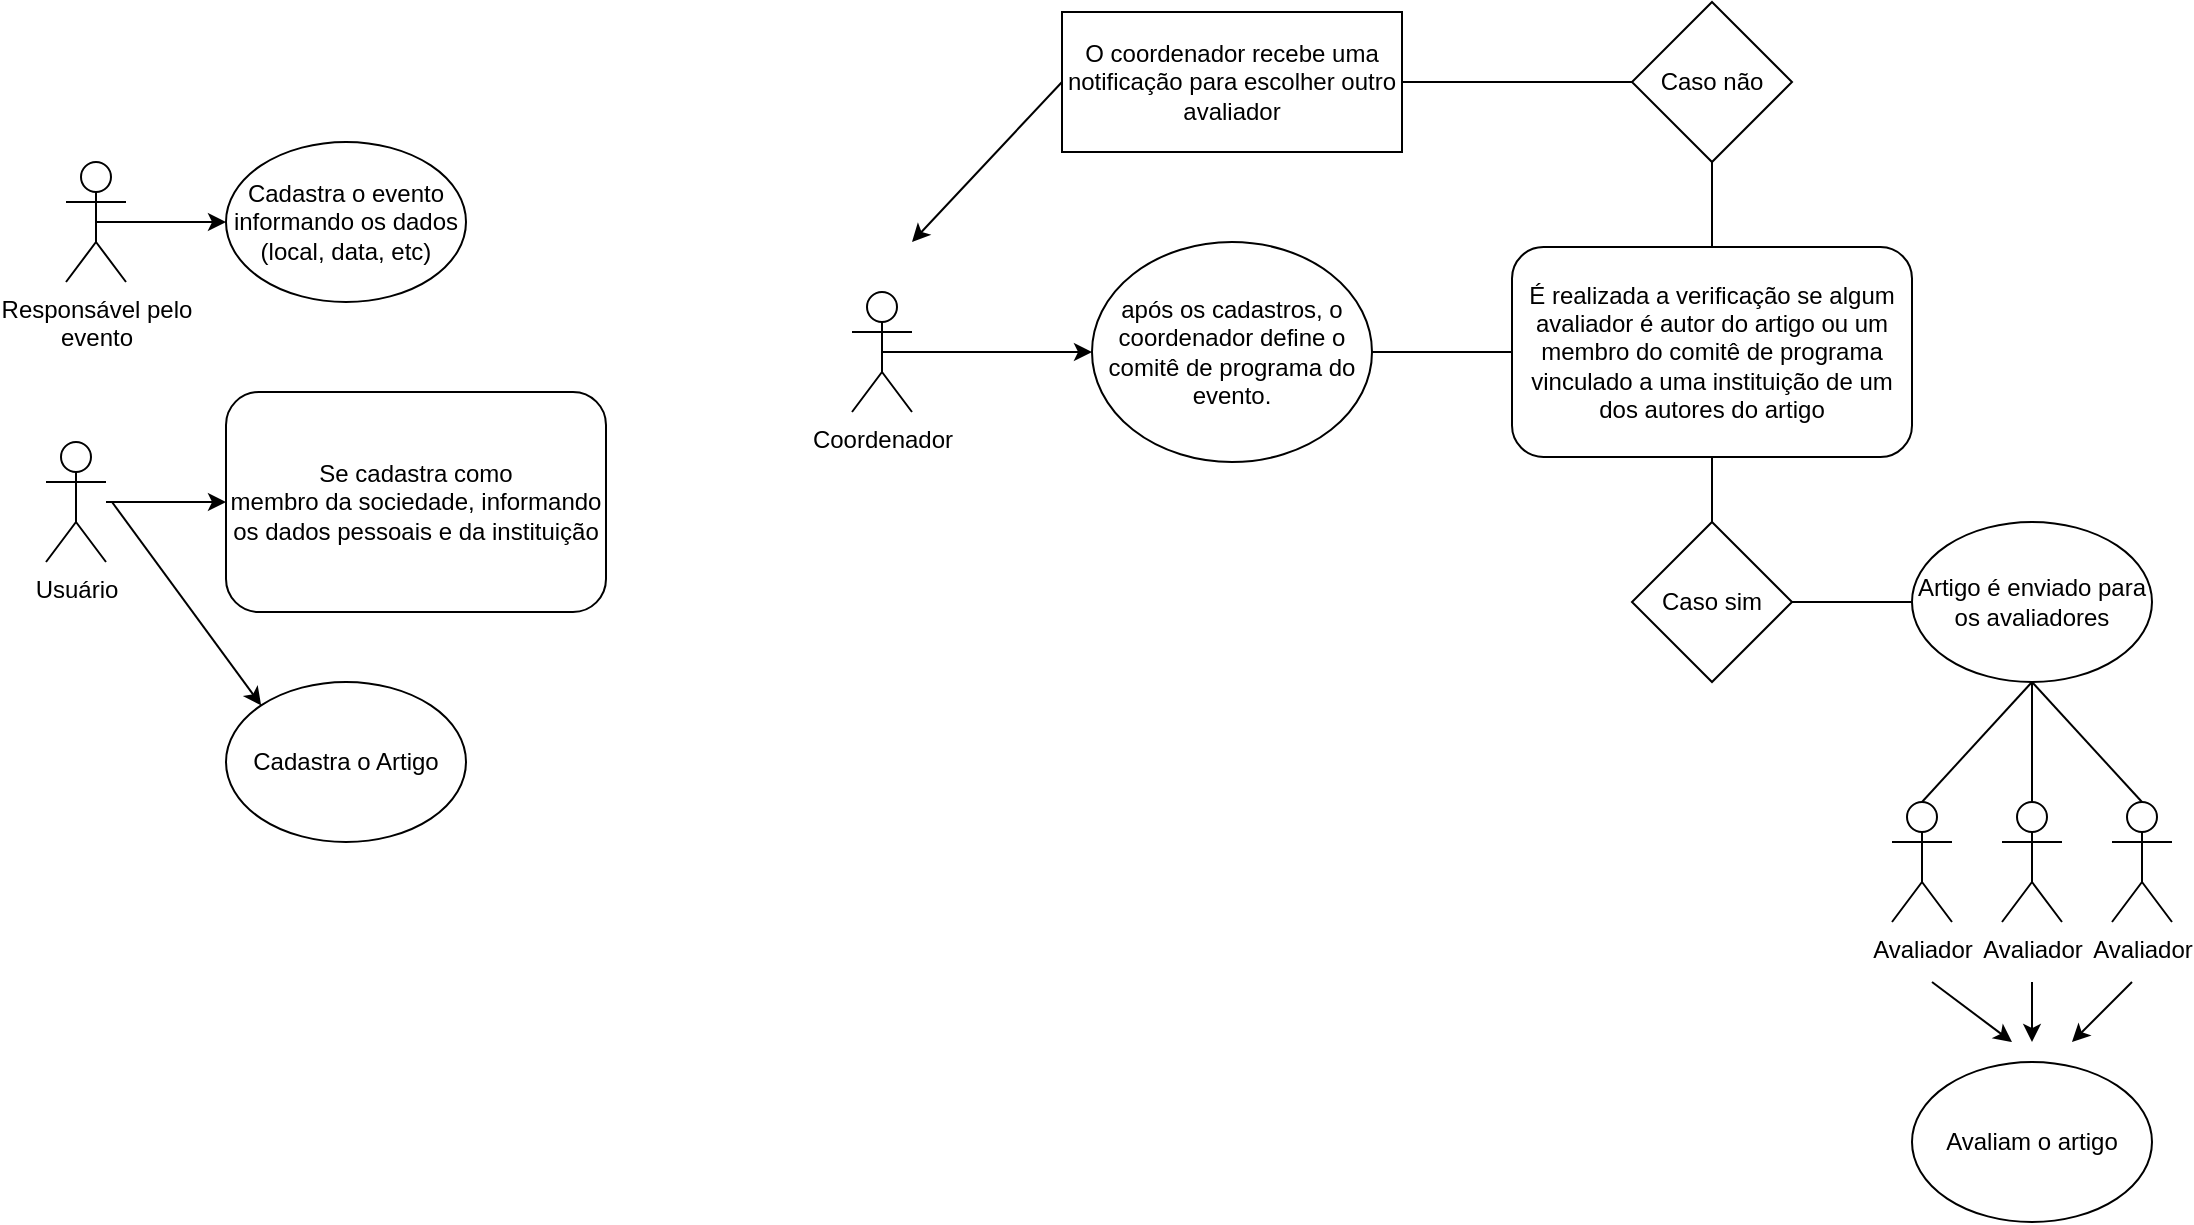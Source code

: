 <mxfile version="19.0.3" type="github">
  <diagram id="jAwHWV7zoyLVhlkX6k6m" name="Page-1">
    <mxGraphModel dx="2249" dy="762" grid="1" gridSize="10" guides="1" tooltips="1" connect="1" arrows="1" fold="1" page="1" pageScale="1" pageWidth="827" pageHeight="1169" math="0" shadow="0">
      <root>
        <mxCell id="0" />
        <mxCell id="1" parent="0" />
        <object label="Usuário" id="x92N0MeoW_DuO3bZxoaV-2">
          <mxCell style="shape=umlActor;verticalLabelPosition=bottom;verticalAlign=top;html=1;outlineConnect=0;" parent="1" vertex="1">
            <mxGeometry x="-693" y="340" width="30" height="60" as="geometry" />
          </mxCell>
        </object>
        <mxCell id="MpPONn-i2ouNZNEgmaMk-1" value="" style="endArrow=classic;html=1;rounded=0;entryX=0;entryY=0.5;entryDx=0;entryDy=0;" edge="1" parent="1" target="MpPONn-i2ouNZNEgmaMk-24">
          <mxGeometry width="50" height="50" relative="1" as="geometry">
            <mxPoint x="-663" y="370" as="sourcePoint" />
            <mxPoint x="-563" y="390" as="targetPoint" />
          </mxGeometry>
        </mxCell>
        <object label="Responsável pelo&lt;br&gt;evento" id="MpPONn-i2ouNZNEgmaMk-6">
          <mxCell style="shape=umlActor;verticalLabelPosition=bottom;verticalAlign=top;html=1;outlineConnect=0;" vertex="1" parent="1">
            <mxGeometry x="-683" y="200" width="30" height="60" as="geometry" />
          </mxCell>
        </object>
        <mxCell id="MpPONn-i2ouNZNEgmaMk-7" value="Cadastra o evento&lt;br&gt;informando os dados&lt;br&gt;(local, data, etc)" style="ellipse;whiteSpace=wrap;html=1;" vertex="1" parent="1">
          <mxGeometry x="-603" y="190" width="120" height="80" as="geometry" />
        </mxCell>
        <mxCell id="MpPONn-i2ouNZNEgmaMk-11" value="" style="endArrow=classic;html=1;rounded=0;exitX=0.5;exitY=0.5;exitDx=0;exitDy=0;exitPerimeter=0;" edge="1" parent="1" source="MpPONn-i2ouNZNEgmaMk-6" target="MpPONn-i2ouNZNEgmaMk-7">
          <mxGeometry width="50" height="50" relative="1" as="geometry">
            <mxPoint x="-863" y="360" as="sourcePoint" />
            <mxPoint x="-813" y="310" as="targetPoint" />
          </mxGeometry>
        </mxCell>
        <object label="Coordenador" id="MpPONn-i2ouNZNEgmaMk-16">
          <mxCell style="shape=umlActor;verticalLabelPosition=bottom;verticalAlign=top;html=1;outlineConnect=0;" vertex="1" parent="1">
            <mxGeometry x="-290" y="265" width="30" height="60" as="geometry" />
          </mxCell>
        </object>
        <mxCell id="MpPONn-i2ouNZNEgmaMk-17" value="após os cadastros, o coordenador define o comitê de programa do evento." style="ellipse;whiteSpace=wrap;html=1;" vertex="1" parent="1">
          <mxGeometry x="-170" y="240" width="140" height="110" as="geometry" />
        </mxCell>
        <mxCell id="MpPONn-i2ouNZNEgmaMk-19" value="" style="endArrow=classic;html=1;rounded=0;exitX=0.5;exitY=0.5;exitDx=0;exitDy=0;exitPerimeter=0;entryX=0;entryY=0.5;entryDx=0;entryDy=0;" edge="1" parent="1" source="MpPONn-i2ouNZNEgmaMk-16" target="MpPONn-i2ouNZNEgmaMk-17">
          <mxGeometry width="50" height="50" relative="1" as="geometry">
            <mxPoint x="-60" y="265" as="sourcePoint" />
            <mxPoint x="-10" y="215" as="targetPoint" />
          </mxGeometry>
        </mxCell>
        <mxCell id="MpPONn-i2ouNZNEgmaMk-24" value="&lt;span style=&quot;&quot;&gt;Se cadastra como&lt;/span&gt;&lt;br style=&quot;&quot;&gt;&lt;span style=&quot;&quot;&gt;membro da sociedade, informando os dados pessoais e da instituição&lt;/span&gt;" style="rounded=1;whiteSpace=wrap;html=1;" vertex="1" parent="1">
          <mxGeometry x="-603" y="315" width="190" height="110" as="geometry" />
        </mxCell>
        <mxCell id="MpPONn-i2ouNZNEgmaMk-29" value="Cadastra o Artigo" style="ellipse;whiteSpace=wrap;html=1;" vertex="1" parent="1">
          <mxGeometry x="-603" y="460" width="120" height="80" as="geometry" />
        </mxCell>
        <mxCell id="MpPONn-i2ouNZNEgmaMk-30" value="" style="endArrow=classic;html=1;rounded=0;entryX=0;entryY=0;entryDx=0;entryDy=0;" edge="1" parent="1" target="MpPONn-i2ouNZNEgmaMk-29">
          <mxGeometry width="50" height="50" relative="1" as="geometry">
            <mxPoint x="-660" y="370" as="sourcePoint" />
            <mxPoint x="-610" y="460" as="targetPoint" />
          </mxGeometry>
        </mxCell>
        <object label="Avaliador" id="MpPONn-i2ouNZNEgmaMk-31">
          <mxCell style="shape=umlActor;verticalLabelPosition=bottom;verticalAlign=top;html=1;outlineConnect=0;" vertex="1" parent="1">
            <mxGeometry x="230" y="520" width="30" height="60" as="geometry" />
          </mxCell>
        </object>
        <object label="Avaliador" id="MpPONn-i2ouNZNEgmaMk-32">
          <mxCell style="shape=umlActor;verticalLabelPosition=bottom;verticalAlign=top;html=1;outlineConnect=0;" vertex="1" parent="1">
            <mxGeometry x="285" y="520" width="30" height="60" as="geometry" />
          </mxCell>
        </object>
        <object label="Avaliador" id="MpPONn-i2ouNZNEgmaMk-33">
          <mxCell style="shape=umlActor;verticalLabelPosition=bottom;verticalAlign=top;html=1;outlineConnect=0;" vertex="1" parent="1">
            <mxGeometry x="340" y="520" width="30" height="60" as="geometry" />
          </mxCell>
        </object>
        <mxCell id="MpPONn-i2ouNZNEgmaMk-40" value="É realizada a verificação se algum avaliador é&amp;nbsp;autor do artigo ou um membro do comitê de programa vinculado a uma instituição de um dos autores do artigo" style="rounded=1;whiteSpace=wrap;html=1;" vertex="1" parent="1">
          <mxGeometry x="40" y="242.5" width="200" height="105" as="geometry" />
        </mxCell>
        <mxCell id="MpPONn-i2ouNZNEgmaMk-41" value="" style="endArrow=none;html=1;rounded=0;exitX=1;exitY=0.5;exitDx=0;exitDy=0;entryX=0;entryY=0.5;entryDx=0;entryDy=0;" edge="1" parent="1" source="MpPONn-i2ouNZNEgmaMk-17" target="MpPONn-i2ouNZNEgmaMk-40">
          <mxGeometry width="50" height="50" relative="1" as="geometry">
            <mxPoint x="-290" y="390" as="sourcePoint" />
            <mxPoint x="-240" y="340" as="targetPoint" />
          </mxGeometry>
        </mxCell>
        <mxCell id="MpPONn-i2ouNZNEgmaMk-43" value="Caso sim" style="rhombus;whiteSpace=wrap;html=1;" vertex="1" parent="1">
          <mxGeometry x="100" y="380" width="80" height="80" as="geometry" />
        </mxCell>
        <mxCell id="MpPONn-i2ouNZNEgmaMk-44" value="Caso não" style="rhombus;whiteSpace=wrap;html=1;" vertex="1" parent="1">
          <mxGeometry x="100" y="120" width="80" height="80" as="geometry" />
        </mxCell>
        <mxCell id="MpPONn-i2ouNZNEgmaMk-45" value="Artigo é enviado para os avaliadores" style="ellipse;whiteSpace=wrap;html=1;" vertex="1" parent="1">
          <mxGeometry x="240" y="380" width="120" height="80" as="geometry" />
        </mxCell>
        <mxCell id="MpPONn-i2ouNZNEgmaMk-46" value="" style="endArrow=none;html=1;rounded=0;exitX=0.5;exitY=1;exitDx=0;exitDy=0;" edge="1" parent="1" source="MpPONn-i2ouNZNEgmaMk-40" target="MpPONn-i2ouNZNEgmaMk-43">
          <mxGeometry width="50" height="50" relative="1" as="geometry">
            <mxPoint x="-290" y="390" as="sourcePoint" />
            <mxPoint x="-240" y="340" as="targetPoint" />
          </mxGeometry>
        </mxCell>
        <mxCell id="MpPONn-i2ouNZNEgmaMk-47" value="" style="endArrow=none;html=1;rounded=0;exitX=1;exitY=0.5;exitDx=0;exitDy=0;entryX=0;entryY=0.5;entryDx=0;entryDy=0;" edge="1" parent="1" source="MpPONn-i2ouNZNEgmaMk-43" target="MpPONn-i2ouNZNEgmaMk-45">
          <mxGeometry width="50" height="50" relative="1" as="geometry">
            <mxPoint x="-290" y="390" as="sourcePoint" />
            <mxPoint x="-240" y="340" as="targetPoint" />
          </mxGeometry>
        </mxCell>
        <mxCell id="MpPONn-i2ouNZNEgmaMk-48" value="" style="endArrow=none;html=1;rounded=0;entryX=0.5;entryY=0;entryDx=0;entryDy=0;exitX=0.5;exitY=1;exitDx=0;exitDy=0;" edge="1" parent="1" source="MpPONn-i2ouNZNEgmaMk-44" target="MpPONn-i2ouNZNEgmaMk-40">
          <mxGeometry width="50" height="50" relative="1" as="geometry">
            <mxPoint x="-290" y="390" as="sourcePoint" />
            <mxPoint x="-240" y="340" as="targetPoint" />
          </mxGeometry>
        </mxCell>
        <mxCell id="MpPONn-i2ouNZNEgmaMk-50" value="O coordenador recebe uma notificação para escolher outro avaliador" style="rounded=0;whiteSpace=wrap;html=1;" vertex="1" parent="1">
          <mxGeometry x="-185" y="125" width="170" height="70" as="geometry" />
        </mxCell>
        <mxCell id="MpPONn-i2ouNZNEgmaMk-51" value="" style="endArrow=none;html=1;rounded=0;entryX=0.5;entryY=1;entryDx=0;entryDy=0;exitX=0.5;exitY=0;exitDx=0;exitDy=0;exitPerimeter=0;" edge="1" parent="1" source="MpPONn-i2ouNZNEgmaMk-31" target="MpPONn-i2ouNZNEgmaMk-45">
          <mxGeometry width="50" height="50" relative="1" as="geometry">
            <mxPoint x="-290" y="360" as="sourcePoint" />
            <mxPoint x="-240" y="310" as="targetPoint" />
          </mxGeometry>
        </mxCell>
        <mxCell id="MpPONn-i2ouNZNEgmaMk-52" value="" style="endArrow=none;html=1;rounded=0;entryX=0.5;entryY=1;entryDx=0;entryDy=0;exitX=0.5;exitY=0;exitDx=0;exitDy=0;exitPerimeter=0;" edge="1" parent="1" source="MpPONn-i2ouNZNEgmaMk-32" target="MpPONn-i2ouNZNEgmaMk-45">
          <mxGeometry width="50" height="50" relative="1" as="geometry">
            <mxPoint x="-290" y="360" as="sourcePoint" />
            <mxPoint x="-240" y="310" as="targetPoint" />
          </mxGeometry>
        </mxCell>
        <mxCell id="MpPONn-i2ouNZNEgmaMk-53" value="" style="endArrow=none;html=1;rounded=0;entryX=0.5;entryY=1;entryDx=0;entryDy=0;exitX=0.5;exitY=0;exitDx=0;exitDy=0;exitPerimeter=0;" edge="1" parent="1" source="MpPONn-i2ouNZNEgmaMk-33" target="MpPONn-i2ouNZNEgmaMk-45">
          <mxGeometry width="50" height="50" relative="1" as="geometry">
            <mxPoint x="-150" y="360" as="sourcePoint" />
            <mxPoint x="-100" y="310" as="targetPoint" />
          </mxGeometry>
        </mxCell>
        <mxCell id="MpPONn-i2ouNZNEgmaMk-54" value="" style="endArrow=none;html=1;rounded=0;entryX=0;entryY=0.5;entryDx=0;entryDy=0;exitX=1;exitY=0.5;exitDx=0;exitDy=0;" edge="1" parent="1" source="MpPONn-i2ouNZNEgmaMk-50" target="MpPONn-i2ouNZNEgmaMk-44">
          <mxGeometry width="50" height="50" relative="1" as="geometry">
            <mxPoint x="-150" y="360" as="sourcePoint" />
            <mxPoint x="-100" y="310" as="targetPoint" />
          </mxGeometry>
        </mxCell>
        <mxCell id="MpPONn-i2ouNZNEgmaMk-55" value="" style="endArrow=classic;html=1;rounded=0;exitX=0;exitY=0.5;exitDx=0;exitDy=0;" edge="1" parent="1" source="MpPONn-i2ouNZNEgmaMk-50">
          <mxGeometry width="50" height="50" relative="1" as="geometry">
            <mxPoint x="-150" y="360" as="sourcePoint" />
            <mxPoint x="-260" y="240" as="targetPoint" />
          </mxGeometry>
        </mxCell>
        <mxCell id="MpPONn-i2ouNZNEgmaMk-56" value="Avaliam o artigo" style="ellipse;whiteSpace=wrap;html=1;" vertex="1" parent="1">
          <mxGeometry x="240" y="650" width="120" height="80" as="geometry" />
        </mxCell>
        <mxCell id="MpPONn-i2ouNZNEgmaMk-57" value="" style="endArrow=classic;html=1;rounded=0;" edge="1" parent="1">
          <mxGeometry width="50" height="50" relative="1" as="geometry">
            <mxPoint x="250" y="610" as="sourcePoint" />
            <mxPoint x="290" y="640" as="targetPoint" />
          </mxGeometry>
        </mxCell>
        <mxCell id="MpPONn-i2ouNZNEgmaMk-58" value="" style="endArrow=classic;html=1;rounded=0;" edge="1" parent="1">
          <mxGeometry width="50" height="50" relative="1" as="geometry">
            <mxPoint x="300" y="610" as="sourcePoint" />
            <mxPoint x="300" y="640" as="targetPoint" />
          </mxGeometry>
        </mxCell>
        <mxCell id="MpPONn-i2ouNZNEgmaMk-59" value="" style="endArrow=classic;html=1;rounded=0;" edge="1" parent="1">
          <mxGeometry width="50" height="50" relative="1" as="geometry">
            <mxPoint x="350" y="610" as="sourcePoint" />
            <mxPoint x="320" y="640" as="targetPoint" />
          </mxGeometry>
        </mxCell>
      </root>
    </mxGraphModel>
  </diagram>
</mxfile>
